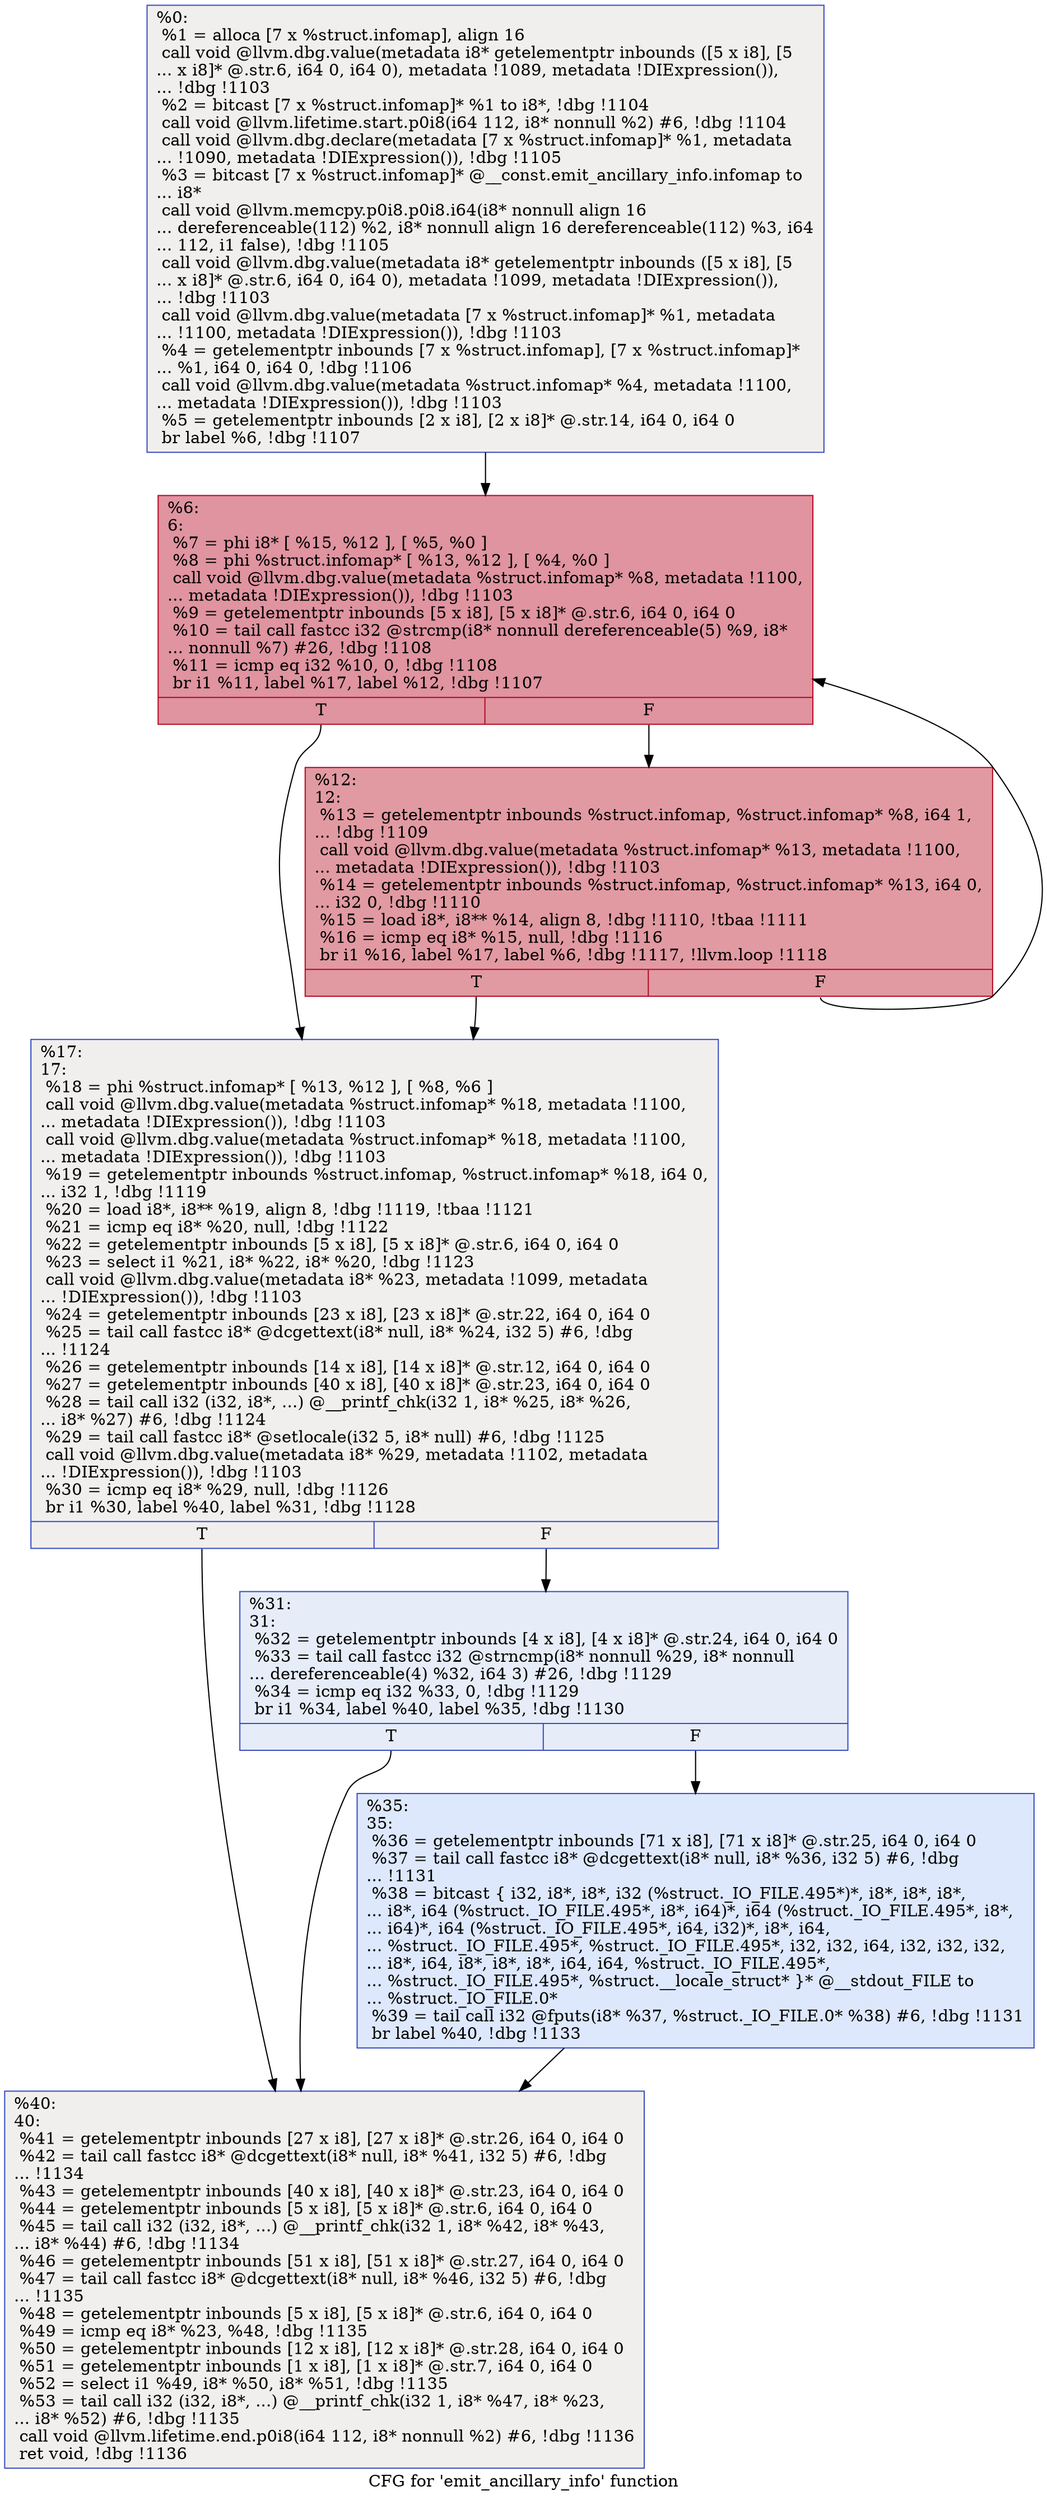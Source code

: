 digraph "CFG for 'emit_ancillary_info' function" {
	label="CFG for 'emit_ancillary_info' function";

	Node0x23ada30 [shape=record,color="#3d50c3ff", style=filled, fillcolor="#e0dbd870",label="{%0:\l  %1 = alloca [7 x %struct.infomap], align 16\l  call void @llvm.dbg.value(metadata i8* getelementptr inbounds ([5 x i8], [5\l... x i8]* @.str.6, i64 0, i64 0), metadata !1089, metadata !DIExpression()),\l... !dbg !1103\l  %2 = bitcast [7 x %struct.infomap]* %1 to i8*, !dbg !1104\l  call void @llvm.lifetime.start.p0i8(i64 112, i8* nonnull %2) #6, !dbg !1104\l  call void @llvm.dbg.declare(metadata [7 x %struct.infomap]* %1, metadata\l... !1090, metadata !DIExpression()), !dbg !1105\l  %3 = bitcast [7 x %struct.infomap]* @__const.emit_ancillary_info.infomap to\l... i8*\l  call void @llvm.memcpy.p0i8.p0i8.i64(i8* nonnull align 16\l... dereferenceable(112) %2, i8* nonnull align 16 dereferenceable(112) %3, i64\l... 112, i1 false), !dbg !1105\l  call void @llvm.dbg.value(metadata i8* getelementptr inbounds ([5 x i8], [5\l... x i8]* @.str.6, i64 0, i64 0), metadata !1099, metadata !DIExpression()),\l... !dbg !1103\l  call void @llvm.dbg.value(metadata [7 x %struct.infomap]* %1, metadata\l... !1100, metadata !DIExpression()), !dbg !1103\l  %4 = getelementptr inbounds [7 x %struct.infomap], [7 x %struct.infomap]*\l... %1, i64 0, i64 0, !dbg !1106\l  call void @llvm.dbg.value(metadata %struct.infomap* %4, metadata !1100,\l... metadata !DIExpression()), !dbg !1103\l  %5 = getelementptr inbounds [2 x i8], [2 x i8]* @.str.14, i64 0, i64 0\l  br label %6, !dbg !1107\l}"];
	Node0x23ada30 -> Node0x23ae890;
	Node0x23ae890 [shape=record,color="#b70d28ff", style=filled, fillcolor="#b70d2870",label="{%6:\l6:                                                \l  %7 = phi i8* [ %15, %12 ], [ %5, %0 ]\l  %8 = phi %struct.infomap* [ %13, %12 ], [ %4, %0 ]\l  call void @llvm.dbg.value(metadata %struct.infomap* %8, metadata !1100,\l... metadata !DIExpression()), !dbg !1103\l  %9 = getelementptr inbounds [5 x i8], [5 x i8]* @.str.6, i64 0, i64 0\l  %10 = tail call fastcc i32 @strcmp(i8* nonnull dereferenceable(5) %9, i8*\l... nonnull %7) #26, !dbg !1108\l  %11 = icmp eq i32 %10, 0, !dbg !1108\l  br i1 %11, label %17, label %12, !dbg !1107\l|{<s0>T|<s1>F}}"];
	Node0x23ae890:s0 -> Node0x23ae930;
	Node0x23ae890:s1 -> Node0x23ae8e0;
	Node0x23ae8e0 [shape=record,color="#b70d28ff", style=filled, fillcolor="#bb1b2c70",label="{%12:\l12:                                               \l  %13 = getelementptr inbounds %struct.infomap, %struct.infomap* %8, i64 1,\l... !dbg !1109\l  call void @llvm.dbg.value(metadata %struct.infomap* %13, metadata !1100,\l... metadata !DIExpression()), !dbg !1103\l  %14 = getelementptr inbounds %struct.infomap, %struct.infomap* %13, i64 0,\l... i32 0, !dbg !1110\l  %15 = load i8*, i8** %14, align 8, !dbg !1110, !tbaa !1111\l  %16 = icmp eq i8* %15, null, !dbg !1116\l  br i1 %16, label %17, label %6, !dbg !1117, !llvm.loop !1118\l|{<s0>T|<s1>F}}"];
	Node0x23ae8e0:s0 -> Node0x23ae930;
	Node0x23ae8e0:s1 -> Node0x23ae890;
	Node0x23ae930 [shape=record,color="#3d50c3ff", style=filled, fillcolor="#e0dbd870",label="{%17:\l17:                                               \l  %18 = phi %struct.infomap* [ %13, %12 ], [ %8, %6 ]\l  call void @llvm.dbg.value(metadata %struct.infomap* %18, metadata !1100,\l... metadata !DIExpression()), !dbg !1103\l  call void @llvm.dbg.value(metadata %struct.infomap* %18, metadata !1100,\l... metadata !DIExpression()), !dbg !1103\l  %19 = getelementptr inbounds %struct.infomap, %struct.infomap* %18, i64 0,\l... i32 1, !dbg !1119\l  %20 = load i8*, i8** %19, align 8, !dbg !1119, !tbaa !1121\l  %21 = icmp eq i8* %20, null, !dbg !1122\l  %22 = getelementptr inbounds [5 x i8], [5 x i8]* @.str.6, i64 0, i64 0\l  %23 = select i1 %21, i8* %22, i8* %20, !dbg !1123\l  call void @llvm.dbg.value(metadata i8* %23, metadata !1099, metadata\l... !DIExpression()), !dbg !1103\l  %24 = getelementptr inbounds [23 x i8], [23 x i8]* @.str.22, i64 0, i64 0\l  %25 = tail call fastcc i8* @dcgettext(i8* null, i8* %24, i32 5) #6, !dbg\l... !1124\l  %26 = getelementptr inbounds [14 x i8], [14 x i8]* @.str.12, i64 0, i64 0\l  %27 = getelementptr inbounds [40 x i8], [40 x i8]* @.str.23, i64 0, i64 0\l  %28 = tail call i32 (i32, i8*, ...) @__printf_chk(i32 1, i8* %25, i8* %26,\l... i8* %27) #6, !dbg !1124\l  %29 = tail call fastcc i8* @setlocale(i32 5, i8* null) #6, !dbg !1125\l  call void @llvm.dbg.value(metadata i8* %29, metadata !1102, metadata\l... !DIExpression()), !dbg !1103\l  %30 = icmp eq i8* %29, null, !dbg !1126\l  br i1 %30, label %40, label %31, !dbg !1128\l|{<s0>T|<s1>F}}"];
	Node0x23ae930:s0 -> Node0x23aea20;
	Node0x23ae930:s1 -> Node0x23ae980;
	Node0x23ae980 [shape=record,color="#3d50c3ff", style=filled, fillcolor="#c7d7f070",label="{%31:\l31:                                               \l  %32 = getelementptr inbounds [4 x i8], [4 x i8]* @.str.24, i64 0, i64 0\l  %33 = tail call fastcc i32 @strncmp(i8* nonnull %29, i8* nonnull\l... dereferenceable(4) %32, i64 3) #26, !dbg !1129\l  %34 = icmp eq i32 %33, 0, !dbg !1129\l  br i1 %34, label %40, label %35, !dbg !1130\l|{<s0>T|<s1>F}}"];
	Node0x23ae980:s0 -> Node0x23aea20;
	Node0x23ae980:s1 -> Node0x23ae9d0;
	Node0x23ae9d0 [shape=record,color="#3d50c3ff", style=filled, fillcolor="#b2ccfb70",label="{%35:\l35:                                               \l  %36 = getelementptr inbounds [71 x i8], [71 x i8]* @.str.25, i64 0, i64 0\l  %37 = tail call fastcc i8* @dcgettext(i8* null, i8* %36, i32 5) #6, !dbg\l... !1131\l  %38 = bitcast \{ i32, i8*, i8*, i32 (%struct._IO_FILE.495*)*, i8*, i8*, i8*,\l... i8*, i64 (%struct._IO_FILE.495*, i8*, i64)*, i64 (%struct._IO_FILE.495*, i8*,\l... i64)*, i64 (%struct._IO_FILE.495*, i64, i32)*, i8*, i64,\l... %struct._IO_FILE.495*, %struct._IO_FILE.495*, i32, i32, i64, i32, i32, i32,\l... i8*, i64, i8*, i8*, i8*, i64, i64, %struct._IO_FILE.495*,\l... %struct._IO_FILE.495*, %struct.__locale_struct* \}* @__stdout_FILE to\l... %struct._IO_FILE.0*\l  %39 = tail call i32 @fputs(i8* %37, %struct._IO_FILE.0* %38) #6, !dbg !1131\l  br label %40, !dbg !1133\l}"];
	Node0x23ae9d0 -> Node0x23aea20;
	Node0x23aea20 [shape=record,color="#3d50c3ff", style=filled, fillcolor="#e0dbd870",label="{%40:\l40:                                               \l  %41 = getelementptr inbounds [27 x i8], [27 x i8]* @.str.26, i64 0, i64 0\l  %42 = tail call fastcc i8* @dcgettext(i8* null, i8* %41, i32 5) #6, !dbg\l... !1134\l  %43 = getelementptr inbounds [40 x i8], [40 x i8]* @.str.23, i64 0, i64 0\l  %44 = getelementptr inbounds [5 x i8], [5 x i8]* @.str.6, i64 0, i64 0\l  %45 = tail call i32 (i32, i8*, ...) @__printf_chk(i32 1, i8* %42, i8* %43,\l... i8* %44) #6, !dbg !1134\l  %46 = getelementptr inbounds [51 x i8], [51 x i8]* @.str.27, i64 0, i64 0\l  %47 = tail call fastcc i8* @dcgettext(i8* null, i8* %46, i32 5) #6, !dbg\l... !1135\l  %48 = getelementptr inbounds [5 x i8], [5 x i8]* @.str.6, i64 0, i64 0\l  %49 = icmp eq i8* %23, %48, !dbg !1135\l  %50 = getelementptr inbounds [12 x i8], [12 x i8]* @.str.28, i64 0, i64 0\l  %51 = getelementptr inbounds [1 x i8], [1 x i8]* @.str.7, i64 0, i64 0\l  %52 = select i1 %49, i8* %50, i8* %51, !dbg !1135\l  %53 = tail call i32 (i32, i8*, ...) @__printf_chk(i32 1, i8* %47, i8* %23,\l... i8* %52) #6, !dbg !1135\l  call void @llvm.lifetime.end.p0i8(i64 112, i8* nonnull %2) #6, !dbg !1136\l  ret void, !dbg !1136\l}"];
}
